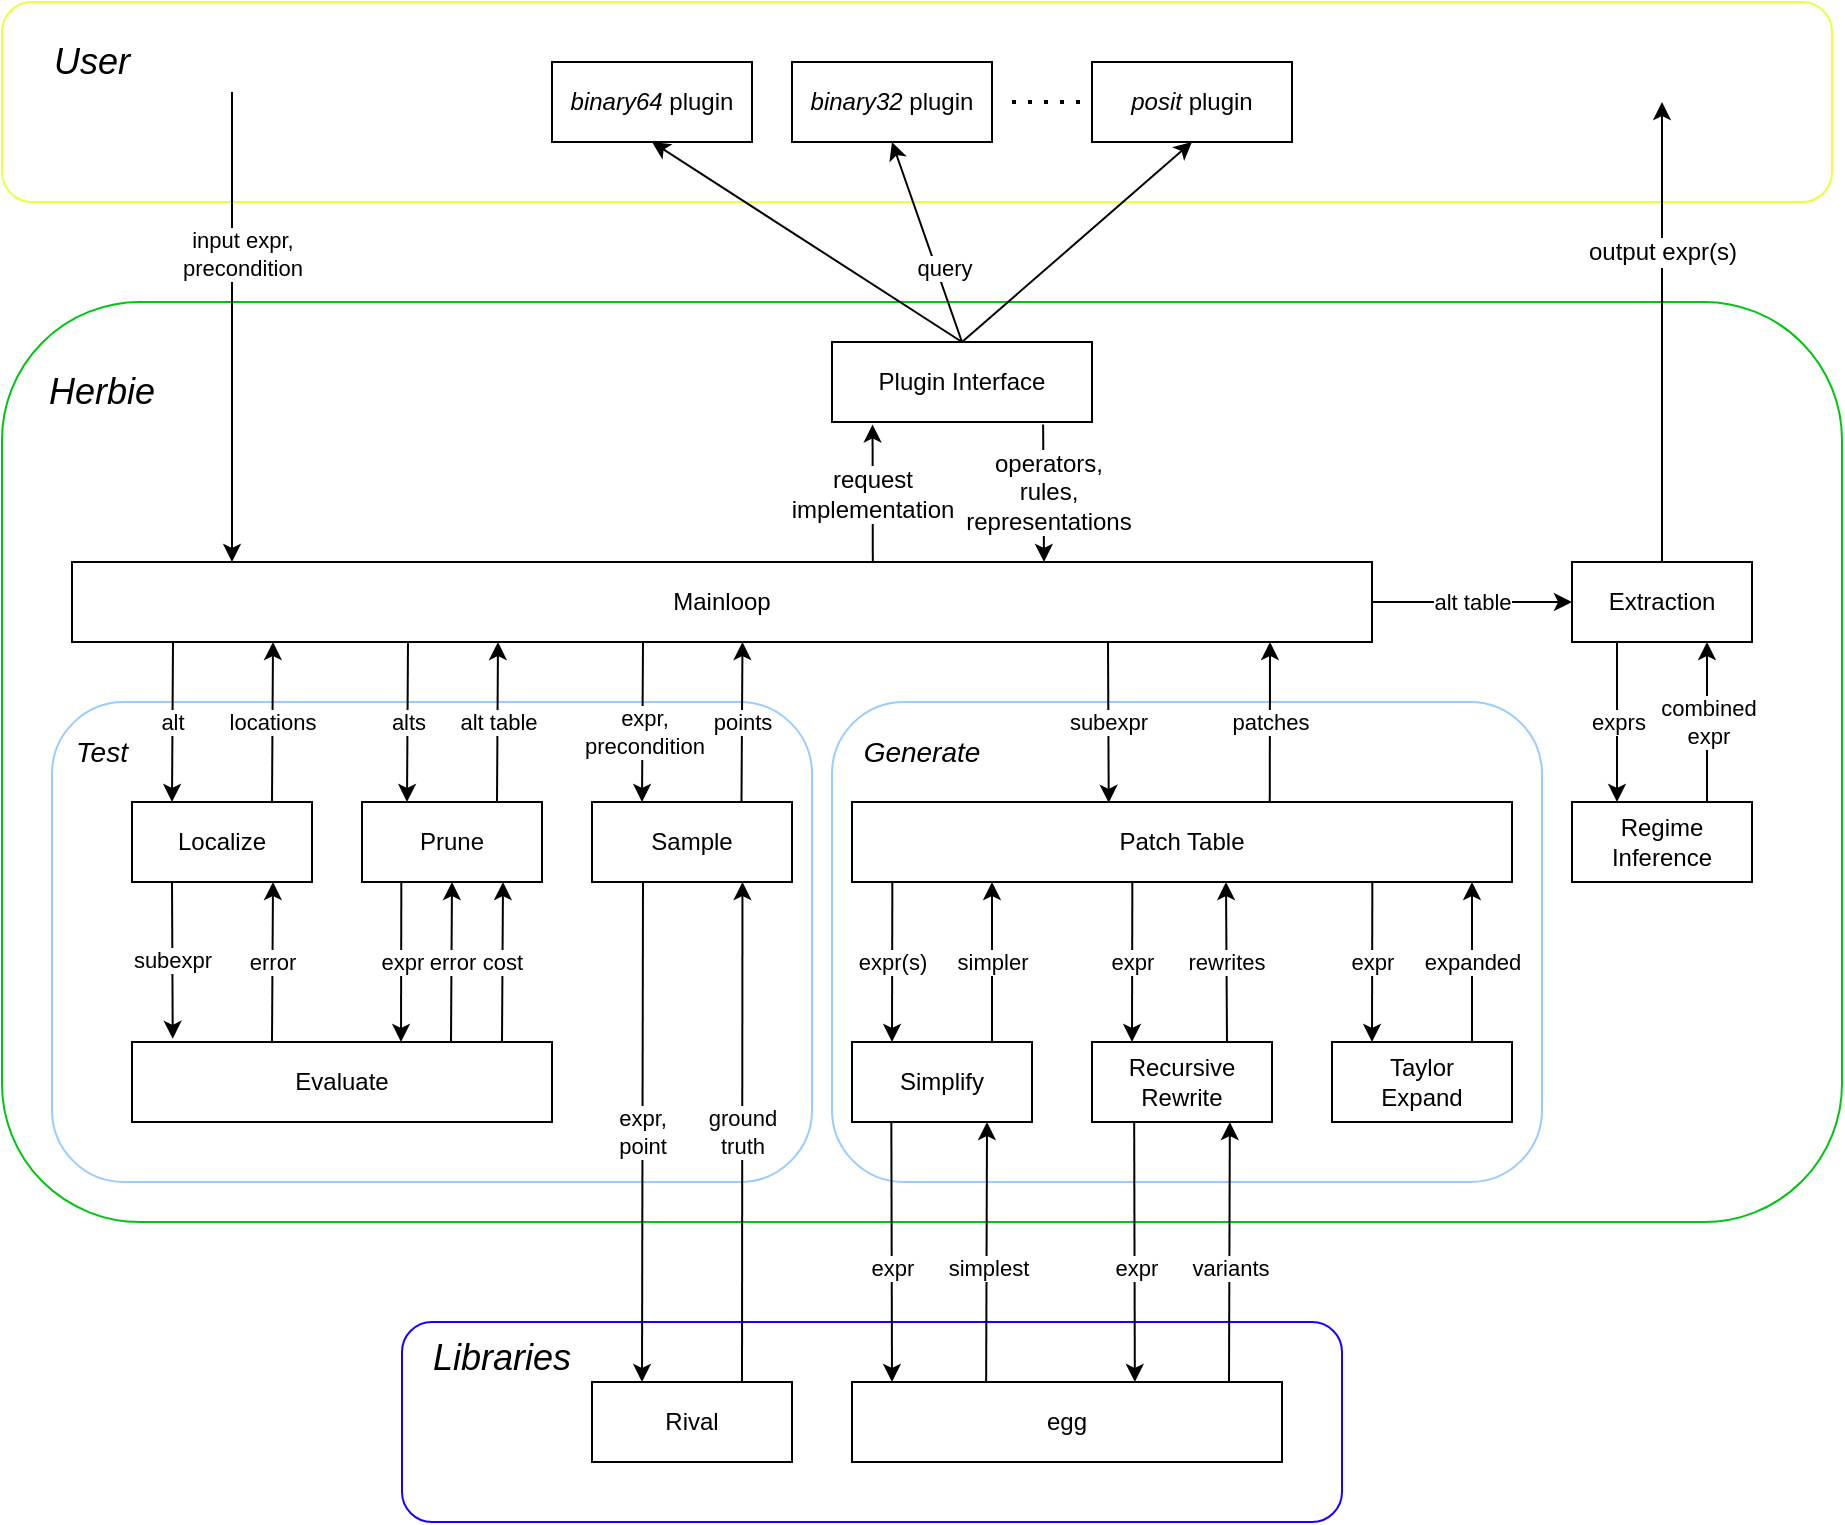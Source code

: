 <mxfile version="18.0.6" type="device"><diagram id="PBjobV1qK8d18Rz6RHWu" name="Page-1"><mxGraphModel dx="1504" dy="754" grid="1" gridSize="10" guides="1" tooltips="1" connect="1" arrows="1" fold="1" page="1" pageScale="1" pageWidth="1100" pageHeight="850" math="0" shadow="0"><root><mxCell id="0"/><mxCell id="1" parent="0"/><mxCell id="XskiZDpq82sz6ixhcIVA-36" value="" style="rounded=1;whiteSpace=wrap;html=1;strokeColor=#1900FF;fillColor=#FFFFFF;" parent="1" vertex="1"><mxGeometry x="290" y="705" width="470" height="100" as="geometry"/></mxCell><mxCell id="6-XZHUf7CiIssY0rkYSr-54" value="" style="rounded=1;whiteSpace=wrap;html=1;fontSize=14;strokeColor=#00C414;" parent="1" vertex="1"><mxGeometry x="90" y="195" width="920" height="460" as="geometry"/></mxCell><mxCell id="XskiZDpq82sz6ixhcIVA-31" value="&lt;span style=&quot;color: rgba(0 , 0 , 0 , 0) ; font-family: monospace ; font-size: 0px&quot;&gt;%3CmxGraphModel%3E%3Croot%3E%3CmxCell%20id%3D%220%22%2F%3E%3CmxCell%20id%3D%221%22%20parent%3D%220%22%2F%3E%3CmxCell%20id%3D%222%22%20value%3D%22points%22%20style%3D%22endArrow%3Dclassic%3Bhtml%3D1%3Brounded%3D0%3BexitX%3D0.75%3BexitY%3D0%3BexitDx%3D0%3BexitDy%3D0%3B%22%20edge%3D%221%22%20parent%3D%221%22%3E%3CmxGeometry%20width%3D%2250%22%20height%3D%2250%22%20relative%3D%221%22%20as%3D%22geometry%22%3E%3CmxPoint%20x%3D%22469.74%22%20y%3D%22450%22%20as%3D%22sourcePoint%22%2F%3E%3CmxPoint%20x%3D%22470.24%22%20y%3D%22370%22%20as%3D%22targetPoint%22%2F%3E%3C%2FmxGeometry%3E%3C%2FmxCell%3E%3C%2Froot%3E%3C%2FmxGraphModel%3E&lt;/span&gt;" style="rounded=1;whiteSpace=wrap;html=1;strokeColor=#99CCFF;" parent="1" vertex="1"><mxGeometry x="115" y="395" width="380" height="240" as="geometry"/></mxCell><mxCell id="6-XZHUf7CiIssY0rkYSr-93" value="" style="rounded=1;whiteSpace=wrap;html=1;fontSize=12;strokeColor=#ECFF40;" parent="1" vertex="1"><mxGeometry x="90" y="45" width="915" height="100" as="geometry"/></mxCell><mxCell id="6-XZHUf7CiIssY0rkYSr-48" value="" style="rounded=1;whiteSpace=wrap;html=1;strokeColor=#99CCFF;" parent="1" vertex="1"><mxGeometry x="505" y="395" width="355" height="240" as="geometry"/></mxCell><mxCell id="6-XZHUf7CiIssY0rkYSr-1" value="Simplify" style="rounded=0;whiteSpace=wrap;html=1;" parent="1" vertex="1"><mxGeometry x="515" y="565" width="90" height="40" as="geometry"/></mxCell><mxCell id="6-XZHUf7CiIssY0rkYSr-45" value="rewrites" style="edgeStyle=orthogonalEdgeStyle;rounded=0;orthogonalLoop=1;jettySize=auto;html=1;exitX=0.75;exitY=0;exitDx=0;exitDy=0;" parent="1" source="6-XZHUf7CiIssY0rkYSr-2" edge="1"><mxGeometry relative="1" as="geometry"><mxPoint x="702" y="485" as="targetPoint"/></mxGeometry></mxCell><mxCell id="6-XZHUf7CiIssY0rkYSr-2" value="Recursive&lt;br&gt;Rewrite" style="rounded=0;whiteSpace=wrap;html=1;" parent="1" vertex="1"><mxGeometry x="635" y="565" width="90" height="40" as="geometry"/></mxCell><mxCell id="6-XZHUf7CiIssY0rkYSr-3" value="Taylor&lt;br&gt;Expand" style="rounded=0;whiteSpace=wrap;html=1;" parent="1" vertex="1"><mxGeometry x="755" y="565" width="90" height="40" as="geometry"/></mxCell><mxCell id="6-XZHUf7CiIssY0rkYSr-4" value="Regime&lt;br&gt;Inference" style="rounded=0;whiteSpace=wrap;html=1;" parent="1" vertex="1"><mxGeometry x="875" y="445" width="90" height="40" as="geometry"/></mxCell><mxCell id="6-XZHUf7CiIssY0rkYSr-5" value="Patch Table" style="rounded=0;whiteSpace=wrap;html=1;" parent="1" vertex="1"><mxGeometry x="515" y="445" width="330" height="40" as="geometry"/></mxCell><mxCell id="6-XZHUf7CiIssY0rkYSr-6" value="Mainloop" style="rounded=0;whiteSpace=wrap;html=1;" parent="1" vertex="1"><mxGeometry x="125" y="325" width="650" height="40" as="geometry"/></mxCell><mxCell id="6-XZHUf7CiIssY0rkYSr-8" value="Extraction" style="rounded=0;whiteSpace=wrap;html=1;" parent="1" vertex="1"><mxGeometry x="875" y="325" width="90" height="40" as="geometry"/></mxCell><mxCell id="6-XZHUf7CiIssY0rkYSr-10" value="&lt;i&gt;binary64&lt;/i&gt;&amp;nbsp;plugin" style="rounded=0;whiteSpace=wrap;html=1;" parent="1" vertex="1"><mxGeometry x="365" y="75" width="100" height="40" as="geometry"/></mxCell><mxCell id="6-XZHUf7CiIssY0rkYSr-12" value="Plugin Interface" style="rounded=0;whiteSpace=wrap;html=1;" parent="1" vertex="1"><mxGeometry x="505" y="215" width="130" height="40" as="geometry"/></mxCell><mxCell id="6-XZHUf7CiIssY0rkYSr-13" value="&lt;i&gt;binary32&lt;/i&gt;&amp;nbsp;plugin" style="rounded=0;whiteSpace=wrap;html=1;" parent="1" vertex="1"><mxGeometry x="485" y="75" width="100" height="40" as="geometry"/></mxCell><mxCell id="6-XZHUf7CiIssY0rkYSr-14" value="&lt;i&gt;posit&lt;/i&gt;&amp;nbsp;plugin" style="rounded=0;whiteSpace=wrap;html=1;" parent="1" vertex="1"><mxGeometry x="635" y="75" width="100" height="40" as="geometry"/></mxCell><mxCell id="6-XZHUf7CiIssY0rkYSr-15" value="" style="endArrow=none;dashed=1;html=1;dashPattern=1 3;strokeWidth=2;rounded=0;" parent="1" edge="1"><mxGeometry width="50" height="50" relative="1" as="geometry"><mxPoint x="595" y="95" as="sourcePoint"/><mxPoint x="635" y="95" as="targetPoint"/></mxGeometry></mxCell><mxCell id="6-XZHUf7CiIssY0rkYSr-25" value="subexpr" style="endArrow=classic;html=1;rounded=0;entryX=0.389;entryY=0.01;entryDx=0;entryDy=0;entryPerimeter=0;" parent="1" target="6-XZHUf7CiIssY0rkYSr-5" edge="1"><mxGeometry width="50" height="50" relative="1" as="geometry"><mxPoint x="643" y="365" as="sourcePoint"/><mxPoint x="525" y="445" as="targetPoint"/></mxGeometry></mxCell><mxCell id="6-XZHUf7CiIssY0rkYSr-27" value="alt table" style="endArrow=classic;html=1;rounded=0;exitX=1;exitY=0.5;exitDx=0;exitDy=0;entryX=0;entryY=0.5;entryDx=0;entryDy=0;" parent="1" source="6-XZHUf7CiIssY0rkYSr-6" target="6-XZHUf7CiIssY0rkYSr-8" edge="1"><mxGeometry width="50" height="50" relative="1" as="geometry"><mxPoint x="895" y="435" as="sourcePoint"/><mxPoint x="945" y="385" as="targetPoint"/><Array as="points"><mxPoint x="775" y="345"/></Array></mxGeometry></mxCell><mxCell id="6-XZHUf7CiIssY0rkYSr-31" value="exprs" style="endArrow=classic;html=1;rounded=0;exitX=0.25;exitY=1;exitDx=0;exitDy=0;entryX=0.25;entryY=0;entryDx=0;entryDy=0;" parent="1" source="6-XZHUf7CiIssY0rkYSr-8" target="6-XZHUf7CiIssY0rkYSr-4" edge="1"><mxGeometry width="50" height="50" relative="1" as="geometry"><mxPoint x="745" y="435" as="sourcePoint"/><mxPoint x="795" y="385" as="targetPoint"/></mxGeometry></mxCell><mxCell id="6-XZHUf7CiIssY0rkYSr-32" value="combined&lt;br&gt;expr" style="endArrow=classic;html=1;rounded=0;exitX=0.75;exitY=0;exitDx=0;exitDy=0;entryX=0.75;entryY=1;entryDx=0;entryDy=0;" parent="1" source="6-XZHUf7CiIssY0rkYSr-4" target="6-XZHUf7CiIssY0rkYSr-8" edge="1"><mxGeometry width="50" height="50" relative="1" as="geometry"><mxPoint x="745" y="435" as="sourcePoint"/><mxPoint x="795" y="385" as="targetPoint"/></mxGeometry></mxCell><mxCell id="6-XZHUf7CiIssY0rkYSr-41" value="expr" style="endArrow=classic;html=1;rounded=0;entryX=0.187;entryY=0;entryDx=0;entryDy=0;entryPerimeter=0;" parent="1" edge="1"><mxGeometry width="50" height="50" relative="1" as="geometry"><mxPoint x="775.17" y="485" as="sourcePoint"/><mxPoint x="775.0" y="565" as="targetPoint"/></mxGeometry></mxCell><mxCell id="6-XZHUf7CiIssY0rkYSr-42" value="expanded" style="endArrow=classic;html=1;rounded=0;exitX=0.75;exitY=0;exitDx=0;exitDy=0;entryX=0.75;entryY=1;entryDx=0;entryDy=0;" parent="1" edge="1"><mxGeometry width="50" height="50" relative="1" as="geometry"><mxPoint x="825" y="565" as="sourcePoint"/><mxPoint x="825" y="485" as="targetPoint"/></mxGeometry></mxCell><mxCell id="6-XZHUf7CiIssY0rkYSr-43" value="expr" style="endArrow=classic;html=1;rounded=0;entryX=0.187;entryY=0;entryDx=0;entryDy=0;entryPerimeter=0;" parent="1" edge="1"><mxGeometry width="50" height="50" relative="1" as="geometry"><mxPoint x="655.17" y="485" as="sourcePoint"/><mxPoint x="655" y="565" as="targetPoint"/></mxGeometry></mxCell><mxCell id="6-XZHUf7CiIssY0rkYSr-55" value="&lt;font style=&quot;font-size: 18px&quot;&gt;Herbie&lt;/font&gt;" style="text;html=1;strokeColor=none;fillColor=none;align=center;verticalAlign=middle;whiteSpace=wrap;rounded=0;fontSize=14;fontStyle=2" parent="1" vertex="1"><mxGeometry x="110" y="225" width="60" height="30" as="geometry"/></mxCell><mxCell id="6-XZHUf7CiIssY0rkYSr-63" value="" style="endArrow=classic;html=1;rounded=0;fontSize=12;exitX=0.5;exitY=0;exitDx=0;exitDy=0;" parent="1" source="6-XZHUf7CiIssY0rkYSr-8" edge="1"><mxGeometry width="50" height="50" relative="1" as="geometry"><mxPoint x="695" y="305" as="sourcePoint"/><mxPoint x="920" y="95" as="targetPoint"/></mxGeometry></mxCell><mxCell id="6-XZHUf7CiIssY0rkYSr-64" value="output expr(s)" style="edgeLabel;html=1;align=center;verticalAlign=middle;resizable=0;points=[];fontSize=12;" parent="6-XZHUf7CiIssY0rkYSr-63" vertex="1" connectable="0"><mxGeometry x="0.417" y="-1" relative="1" as="geometry"><mxPoint x="-1" y="8" as="offset"/></mxGeometry></mxCell><mxCell id="6-XZHUf7CiIssY0rkYSr-65" value="expr(s)" style="endArrow=classic;html=1;rounded=0;entryX=0.187;entryY=0;entryDx=0;entryDy=0;entryPerimeter=0;" parent="1" edge="1"><mxGeometry width="50" height="50" relative="1" as="geometry"><mxPoint x="535.17" y="485" as="sourcePoint"/><mxPoint x="535" y="565" as="targetPoint"/></mxGeometry></mxCell><mxCell id="6-XZHUf7CiIssY0rkYSr-68" value="simpler" style="endArrow=classic;html=1;rounded=0;exitX=0.75;exitY=0;exitDx=0;exitDy=0;entryX=0.75;entryY=1;entryDx=0;entryDy=0;" parent="1" edge="1"><mxGeometry width="50" height="50" relative="1" as="geometry"><mxPoint x="585" y="565" as="sourcePoint"/><mxPoint x="585" y="485" as="targetPoint"/></mxGeometry></mxCell><mxCell id="6-XZHUf7CiIssY0rkYSr-70" value="Evaluate" style="rounded=0;whiteSpace=wrap;html=1;" parent="1" vertex="1"><mxGeometry x="155" y="565" width="210" height="40" as="geometry"/></mxCell><mxCell id="6-XZHUf7CiIssY0rkYSr-72" value="request&lt;br&gt;implementation" style="endArrow=classic;html=1;rounded=0;fontSize=12;entryX=0.156;entryY=1.031;entryDx=0;entryDy=0;entryPerimeter=0;exitX=0.616;exitY=0.01;exitDx=0;exitDy=0;exitPerimeter=0;" parent="1" source="6-XZHUf7CiIssY0rkYSr-6" target="6-XZHUf7CiIssY0rkYSr-12" edge="1"><mxGeometry width="50" height="50" relative="1" as="geometry"><mxPoint x="525" y="320" as="sourcePoint"/><mxPoint x="541" y="245" as="targetPoint"/></mxGeometry></mxCell><mxCell id="6-XZHUf7CiIssY0rkYSr-73" value="" style="endArrow=classic;html=1;rounded=0;fontSize=12;exitX=0.812;exitY=1.031;exitDx=0;exitDy=0;exitPerimeter=0;" parent="1" source="6-XZHUf7CiIssY0rkYSr-12" edge="1"><mxGeometry width="50" height="50" relative="1" as="geometry"><mxPoint x="600" y="245" as="sourcePoint"/><mxPoint x="611" y="325" as="targetPoint"/></mxGeometry></mxCell><mxCell id="6-XZHUf7CiIssY0rkYSr-74" value="operators,&lt;br&gt;rules,&lt;br&gt;representations" style="edgeLabel;html=1;align=center;verticalAlign=middle;resizable=0;points=[];fontSize=12;" parent="6-XZHUf7CiIssY0rkYSr-73" vertex="1" connectable="0"><mxGeometry x="-0.269" y="2" relative="1" as="geometry"><mxPoint y="9" as="offset"/></mxGeometry></mxCell><mxCell id="6-XZHUf7CiIssY0rkYSr-75" value="" style="endArrow=classic;html=1;rounded=0;fontSize=12;entryX=0.5;entryY=1;entryDx=0;entryDy=0;exitX=0.5;exitY=0;exitDx=0;exitDy=0;" parent="1" source="6-XZHUf7CiIssY0rkYSr-12" target="6-XZHUf7CiIssY0rkYSr-10" edge="1"><mxGeometry width="50" height="50" relative="1" as="geometry"><mxPoint x="525" y="205" as="sourcePoint"/><mxPoint x="575" y="155" as="targetPoint"/></mxGeometry></mxCell><mxCell id="6-XZHUf7CiIssY0rkYSr-77" value="" style="endArrow=classic;html=1;rounded=0;fontSize=12;exitX=0.5;exitY=0;exitDx=0;exitDy=0;entryX=0.5;entryY=1;entryDx=0;entryDy=0;" parent="1" source="6-XZHUf7CiIssY0rkYSr-12" target="6-XZHUf7CiIssY0rkYSr-13" edge="1"><mxGeometry width="50" height="50" relative="1" as="geometry"><mxPoint x="555" y="205" as="sourcePoint"/><mxPoint x="535" y="125" as="targetPoint"/></mxGeometry></mxCell><mxCell id="WfZgScI90xG1M2LBQycU-11" value="query" style="edgeLabel;html=1;align=center;verticalAlign=middle;resizable=0;points=[];" parent="6-XZHUf7CiIssY0rkYSr-77" vertex="1" connectable="0"><mxGeometry x="-0.283" y="-3" relative="1" as="geometry"><mxPoint as="offset"/></mxGeometry></mxCell><mxCell id="6-XZHUf7CiIssY0rkYSr-78" value="" style="endArrow=classic;html=1;rounded=0;fontSize=12;entryX=0.5;entryY=1;entryDx=0;entryDy=0;exitX=0.5;exitY=0;exitDx=0;exitDy=0;" parent="1" source="6-XZHUf7CiIssY0rkYSr-12" target="6-XZHUf7CiIssY0rkYSr-14" edge="1"><mxGeometry width="50" height="50" relative="1" as="geometry"><mxPoint x="620" y="205" as="sourcePoint"/><mxPoint x="600" y="125" as="targetPoint"/></mxGeometry></mxCell><mxCell id="6-XZHUf7CiIssY0rkYSr-87" value="Prune" style="rounded=0;whiteSpace=wrap;html=1;" parent="1" vertex="1"><mxGeometry x="270" y="445" width="90" height="40" as="geometry"/></mxCell><mxCell id="XskiZDpq82sz6ixhcIVA-1" value="&lt;font style=&quot;font-size: 14px&quot;&gt;Generate&lt;br&gt;&lt;/font&gt;" style="text;html=1;strokeColor=none;fillColor=none;align=center;verticalAlign=middle;whiteSpace=wrap;rounded=0;fontStyle=2" parent="1" vertex="1"><mxGeometry x="535" y="405" width="30" height="30" as="geometry"/></mxCell><mxCell id="XskiZDpq82sz6ixhcIVA-4" value="patches" style="endArrow=classic;html=1;rounded=0;exitX=0.633;exitY=0.01;exitDx=0;exitDy=0;exitPerimeter=0;" parent="1" source="6-XZHUf7CiIssY0rkYSr-5" edge="1"><mxGeometry width="50" height="50" relative="1" as="geometry"><mxPoint x="724" y="430" as="sourcePoint"/><mxPoint x="724" y="365" as="targetPoint"/></mxGeometry></mxCell><mxCell id="XskiZDpq82sz6ixhcIVA-5" value="Localize" style="rounded=0;whiteSpace=wrap;html=1;" parent="1" vertex="1"><mxGeometry x="155" y="445" width="90" height="40" as="geometry"/></mxCell><mxCell id="XskiZDpq82sz6ixhcIVA-7" value="Sample" style="rounded=0;whiteSpace=wrap;html=1;" parent="1" vertex="1"><mxGeometry x="385" y="445" width="100" height="40" as="geometry"/></mxCell><mxCell id="XskiZDpq82sz6ixhcIVA-8" value="alt table" style="endArrow=classic;html=1;rounded=0;exitX=0.75;exitY=0;exitDx=0;exitDy=0;" parent="1" source="6-XZHUf7CiIssY0rkYSr-87" edge="1"><mxGeometry width="50" height="50" relative="1" as="geometry"><mxPoint x="350" y="595" as="sourcePoint"/><mxPoint x="338" y="365" as="targetPoint"/></mxGeometry></mxCell><mxCell id="XskiZDpq82sz6ixhcIVA-9" value="alts" style="endArrow=classic;html=1;rounded=0;entryX=0.25;entryY=0;entryDx=0;entryDy=0;" parent="1" target="6-XZHUf7CiIssY0rkYSr-87" edge="1"><mxGeometry width="50" height="50" relative="1" as="geometry"><mxPoint x="293" y="365" as="sourcePoint"/><mxPoint x="400" y="535" as="targetPoint"/></mxGeometry></mxCell><mxCell id="XskiZDpq82sz6ixhcIVA-12" value="" style="endArrow=classic;html=1;rounded=0;fontSize=12;exitX=0.5;exitY=1;exitDx=0;exitDy=0;" parent="1" edge="1"><mxGeometry width="50" height="50" relative="1" as="geometry"><mxPoint x="205" y="90" as="sourcePoint"/><mxPoint x="205" y="325" as="targetPoint"/></mxGeometry></mxCell><mxCell id="XskiZDpq82sz6ixhcIVA-16" value="input expr,&lt;br&gt;precondition" style="edgeLabel;html=1;align=center;verticalAlign=middle;resizable=0;points=[];" parent="XskiZDpq82sz6ixhcIVA-12" vertex="1" connectable="0"><mxGeometry x="-0.291" relative="1" as="geometry"><mxPoint x="5" y="-3" as="offset"/></mxGeometry></mxCell><mxCell id="XskiZDpq82sz6ixhcIVA-19" value="alt" style="endArrow=classic;html=1;rounded=0;entryX=0.25;entryY=0;entryDx=0;entryDy=0;" parent="1" edge="1"><mxGeometry width="50" height="50" relative="1" as="geometry"><mxPoint x="175.5" y="365" as="sourcePoint"/><mxPoint x="175" y="445" as="targetPoint"/></mxGeometry></mxCell><mxCell id="XskiZDpq82sz6ixhcIVA-20" value="locations" style="endArrow=classic;html=1;rounded=0;exitX=0.75;exitY=0;exitDx=0;exitDy=0;" parent="1" edge="1"><mxGeometry width="50" height="50" relative="1" as="geometry"><mxPoint x="225" y="445" as="sourcePoint"/><mxPoint x="225.5" y="365" as="targetPoint"/></mxGeometry></mxCell><mxCell id="XskiZDpq82sz6ixhcIVA-22" value="error" style="endArrow=classic;html=1;rounded=0;exitX=0.75;exitY=0;exitDx=0;exitDy=0;" parent="1" edge="1"><mxGeometry width="50" height="50" relative="1" as="geometry"><mxPoint x="225" y="565" as="sourcePoint"/><mxPoint x="225.5" y="485" as="targetPoint"/></mxGeometry></mxCell><mxCell id="XskiZDpq82sz6ixhcIVA-25" value="error" style="endArrow=classic;html=1;rounded=0;exitX=0.75;exitY=0;exitDx=0;exitDy=0;" parent="1" edge="1"><mxGeometry width="50" height="50" relative="1" as="geometry"><mxPoint x="314.5" y="565" as="sourcePoint"/><mxPoint x="315" y="485" as="targetPoint"/></mxGeometry></mxCell><mxCell id="XskiZDpq82sz6ixhcIVA-26" value="cost" style="endArrow=classic;html=1;rounded=0;exitX=0.75;exitY=0;exitDx=0;exitDy=0;" parent="1" edge="1"><mxGeometry width="50" height="50" relative="1" as="geometry"><mxPoint x="340" y="565" as="sourcePoint"/><mxPoint x="340.5" y="485" as="targetPoint"/></mxGeometry></mxCell><mxCell id="XskiZDpq82sz6ixhcIVA-28" value="expr" style="endArrow=classic;html=1;rounded=0;entryX=0.187;entryY=0;entryDx=0;entryDy=0;entryPerimeter=0;" parent="1" edge="1"><mxGeometry width="50" height="50" relative="1" as="geometry"><mxPoint x="289.67" y="485" as="sourcePoint"/><mxPoint x="289.5" y="565" as="targetPoint"/></mxGeometry></mxCell><mxCell id="XskiZDpq82sz6ixhcIVA-29" value="subexpr" style="endArrow=classic;html=1;rounded=0;entryX=0.389;entryY=-0.04;entryDx=0;entryDy=0;entryPerimeter=0;" parent="1" edge="1"><mxGeometry width="50" height="50" relative="1" as="geometry"><mxPoint x="175" y="485" as="sourcePoint"/><mxPoint x="175.37" y="563.4" as="targetPoint"/></mxGeometry></mxCell><mxCell id="XskiZDpq82sz6ixhcIVA-32" value="&lt;font style=&quot;font-size: 14px&quot;&gt;Test&lt;br&gt;&lt;/font&gt;" style="text;html=1;strokeColor=none;fillColor=none;align=center;verticalAlign=middle;whiteSpace=wrap;rounded=0;fontStyle=2" parent="1" vertex="1"><mxGeometry x="125" y="405" width="30" height="30" as="geometry"/></mxCell><mxCell id="XskiZDpq82sz6ixhcIVA-37" value="&lt;font&gt;&lt;font style=&quot;font-size: 18px&quot;&gt;Libraries&lt;/font&gt;&lt;br&gt;&lt;/font&gt;" style="text;html=1;strokeColor=none;fillColor=none;align=center;verticalAlign=middle;whiteSpace=wrap;rounded=0;fontStyle=2" parent="1" vertex="1"><mxGeometry x="270" y="710" width="140" height="25" as="geometry"/></mxCell><mxCell id="XskiZDpq82sz6ixhcIVA-41" value="egg" style="rounded=0;whiteSpace=wrap;html=1;" parent="1" vertex="1"><mxGeometry x="515" y="735" width="215" height="40" as="geometry"/></mxCell><mxCell id="XskiZDpq82sz6ixhcIVA-43" value="&lt;span style=&quot;color: rgba(0 , 0 , 0 , 0) ; font-family: monospace ; font-size: 0px ; background-color: rgb(248 , 249 , 250)&quot;&gt;%3CmxGraphModel%3E%3Croot%3E%3CmxCell%20id%3D%220%22%2F%3E%3CmxCell%20id%3D%221%22%20parent%3D%220%22%2F%3E%3CmxCell%20id%3D%222%22%20value%3D%22extracted%22%20style%3D%22edgeLabel%3Bhtml%3D1%3Balign%3Dcenter%3BverticalAlign%3Dmiddle%3Bresizable%3D0%3Bpoints%3D%5B%5D%3BfontSize%3D12%3B%22%20vertex%3D%221%22%20connectable%3D%220%22%20parent%3D%221%22%3E%3CmxGeometry%20x%3D%22590.5%22%20y%3D%22679.667%22%20as%3D%22geometry%22%2F%3E%3C%2FmxCell%3E%3C%2Froot%3E%3C%2FmxGraphModel%3E&lt;/span&gt;" style="endArrow=classic;html=1;rounded=0;" parent="1" edge="1"><mxGeometry width="50" height="50" relative="1" as="geometry"><mxPoint x="534.67" y="605" as="sourcePoint"/><mxPoint x="535" y="735" as="targetPoint"/></mxGeometry></mxCell><mxCell id="uF0uv0Qmmf_ZE26efQfl-6" value="expr" style="edgeLabel;html=1;align=center;verticalAlign=middle;resizable=0;points=[];" parent="XskiZDpq82sz6ixhcIVA-43" vertex="1" connectable="0"><mxGeometry x="0.121" relative="1" as="geometry"><mxPoint as="offset"/></mxGeometry></mxCell><mxCell id="XskiZDpq82sz6ixhcIVA-44" value="" style="endArrow=classic;html=1;rounded=0;fontSize=18;entryX=0.75;entryY=1;entryDx=0;entryDy=0;exitX=0.312;exitY=-0.001;exitDx=0;exitDy=0;exitPerimeter=0;" parent="1" source="XskiZDpq82sz6ixhcIVA-41" target="6-XZHUf7CiIssY0rkYSr-1" edge="1"><mxGeometry width="50" height="50" relative="1" as="geometry"><mxPoint x="583" y="740" as="sourcePoint"/><mxPoint x="600" y="575" as="targetPoint"/></mxGeometry></mxCell><mxCell id="uF0uv0Qmmf_ZE26efQfl-14" value="simplest" style="edgeLabel;html=1;align=center;verticalAlign=middle;resizable=0;points=[];" parent="XskiZDpq82sz6ixhcIVA-44" vertex="1" connectable="0"><mxGeometry x="-0.125" relative="1" as="geometry"><mxPoint as="offset"/></mxGeometry></mxCell><mxCell id="XskiZDpq82sz6ixhcIVA-48" value="" style="endArrow=classic;html=1;rounded=0;entryX=0.25;entryY=0;entryDx=0;entryDy=0;" parent="1" edge="1"><mxGeometry width="50" height="50" relative="1" as="geometry"><mxPoint x="410.5" y="365" as="sourcePoint"/><mxPoint x="410" y="445" as="targetPoint"/></mxGeometry></mxCell><mxCell id="WfZgScI90xG1M2LBQycU-14" value="expr,&lt;br&gt;precondition" style="edgeLabel;html=1;align=center;verticalAlign=middle;resizable=0;points=[];" parent="XskiZDpq82sz6ixhcIVA-48" vertex="1" connectable="0"><mxGeometry x="-0.081" relative="1" as="geometry"><mxPoint y="8" as="offset"/></mxGeometry></mxCell><mxCell id="XskiZDpq82sz6ixhcIVA-49" value="points" style="endArrow=classic;html=1;rounded=0;exitX=0.75;exitY=0;exitDx=0;exitDy=0;" parent="1" edge="1"><mxGeometry width="50" height="50" relative="1" as="geometry"><mxPoint x="459.74" y="445" as="sourcePoint"/><mxPoint x="460.24" y="365" as="targetPoint"/></mxGeometry></mxCell><mxCell id="XskiZDpq82sz6ixhcIVA-50" value="expr,&lt;br&gt;point" style="endArrow=classic;html=1;rounded=0;entryX=0.25;entryY=0;entryDx=0;entryDy=0;" parent="1" target="XskiZDpq82sz6ixhcIVA-52" edge="1"><mxGeometry width="50" height="50" relative="1" as="geometry"><mxPoint x="410.5" y="485" as="sourcePoint"/><mxPoint x="406.25" y="735" as="targetPoint"/></mxGeometry></mxCell><mxCell id="XskiZDpq82sz6ixhcIVA-52" value="Rival" style="rounded=0;whiteSpace=wrap;html=1;" parent="1" vertex="1"><mxGeometry x="385" y="735" width="100" height="40" as="geometry"/></mxCell><mxCell id="XskiZDpq82sz6ixhcIVA-53" value="ground&lt;br&gt;truth" style="endArrow=classic;html=1;rounded=0;exitX=0.75;exitY=0;exitDx=0;exitDy=0;" parent="1" source="XskiZDpq82sz6ixhcIVA-52" edge="1"><mxGeometry width="50" height="50" relative="1" as="geometry"><mxPoint x="459.74" y="565" as="sourcePoint"/><mxPoint x="460.24" y="485" as="targetPoint"/></mxGeometry></mxCell><mxCell id="WfZgScI90xG1M2LBQycU-13" value="&lt;font style=&quot;font-size: 18px&quot;&gt;User&lt;/font&gt;" style="text;html=1;strokeColor=none;fillColor=none;align=center;verticalAlign=middle;whiteSpace=wrap;rounded=0;fontSize=14;fontStyle=2" parent="1" vertex="1"><mxGeometry x="110" y="60" width="50" height="30" as="geometry"/></mxCell><mxCell id="uF0uv0Qmmf_ZE26efQfl-15" value="&lt;span style=&quot;color: rgba(0 , 0 , 0 , 0) ; font-family: monospace ; font-size: 0px ; background-color: rgb(248 , 249 , 250)&quot;&gt;%3CmxGraphModel%3E%3Croot%3E%3CmxCell%20id%3D%220%22%2F%3E%3CmxCell%20id%3D%221%22%20parent%3D%220%22%2F%3E%3CmxCell%20id%3D%222%22%20value%3D%22extracted%22%20style%3D%22edgeLabel%3Bhtml%3D1%3Balign%3Dcenter%3BverticalAlign%3Dmiddle%3Bresizable%3D0%3Bpoints%3D%5B%5D%3BfontSize%3D12%3B%22%20vertex%3D%221%22%20connectable%3D%220%22%20parent%3D%221%22%3E%3CmxGeometry%20x%3D%22590.5%22%20y%3D%22679.667%22%20as%3D%22geometry%22%2F%3E%3C%2FmxCell%3E%3C%2Froot%3E%3C%2FmxGraphModel%3E&lt;/span&gt;" style="endArrow=classic;html=1;rounded=0;" parent="1" edge="1"><mxGeometry width="50" height="50" relative="1" as="geometry"><mxPoint x="656.09" y="605" as="sourcePoint"/><mxPoint x="656.42" y="735" as="targetPoint"/></mxGeometry></mxCell><mxCell id="uF0uv0Qmmf_ZE26efQfl-16" value="expr" style="edgeLabel;html=1;align=center;verticalAlign=middle;resizable=0;points=[];" parent="uF0uv0Qmmf_ZE26efQfl-15" vertex="1" connectable="0"><mxGeometry x="0.121" relative="1" as="geometry"><mxPoint as="offset"/></mxGeometry></mxCell><mxCell id="uF0uv0Qmmf_ZE26efQfl-17" value="" style="endArrow=classic;html=1;rounded=0;fontSize=18;entryX=0.75;entryY=1;entryDx=0;entryDy=0;exitX=0.312;exitY=-0.001;exitDx=0;exitDy=0;exitPerimeter=0;" parent="1" edge="1"><mxGeometry width="50" height="50" relative="1" as="geometry"><mxPoint x="703.5" y="734.96" as="sourcePoint"/><mxPoint x="703.92" y="605" as="targetPoint"/></mxGeometry></mxCell><mxCell id="uF0uv0Qmmf_ZE26efQfl-18" value="variants" style="edgeLabel;html=1;align=center;verticalAlign=middle;resizable=0;points=[];" parent="uF0uv0Qmmf_ZE26efQfl-17" vertex="1" connectable="0"><mxGeometry x="-0.125" relative="1" as="geometry"><mxPoint as="offset"/></mxGeometry></mxCell></root></mxGraphModel></diagram></mxfile>